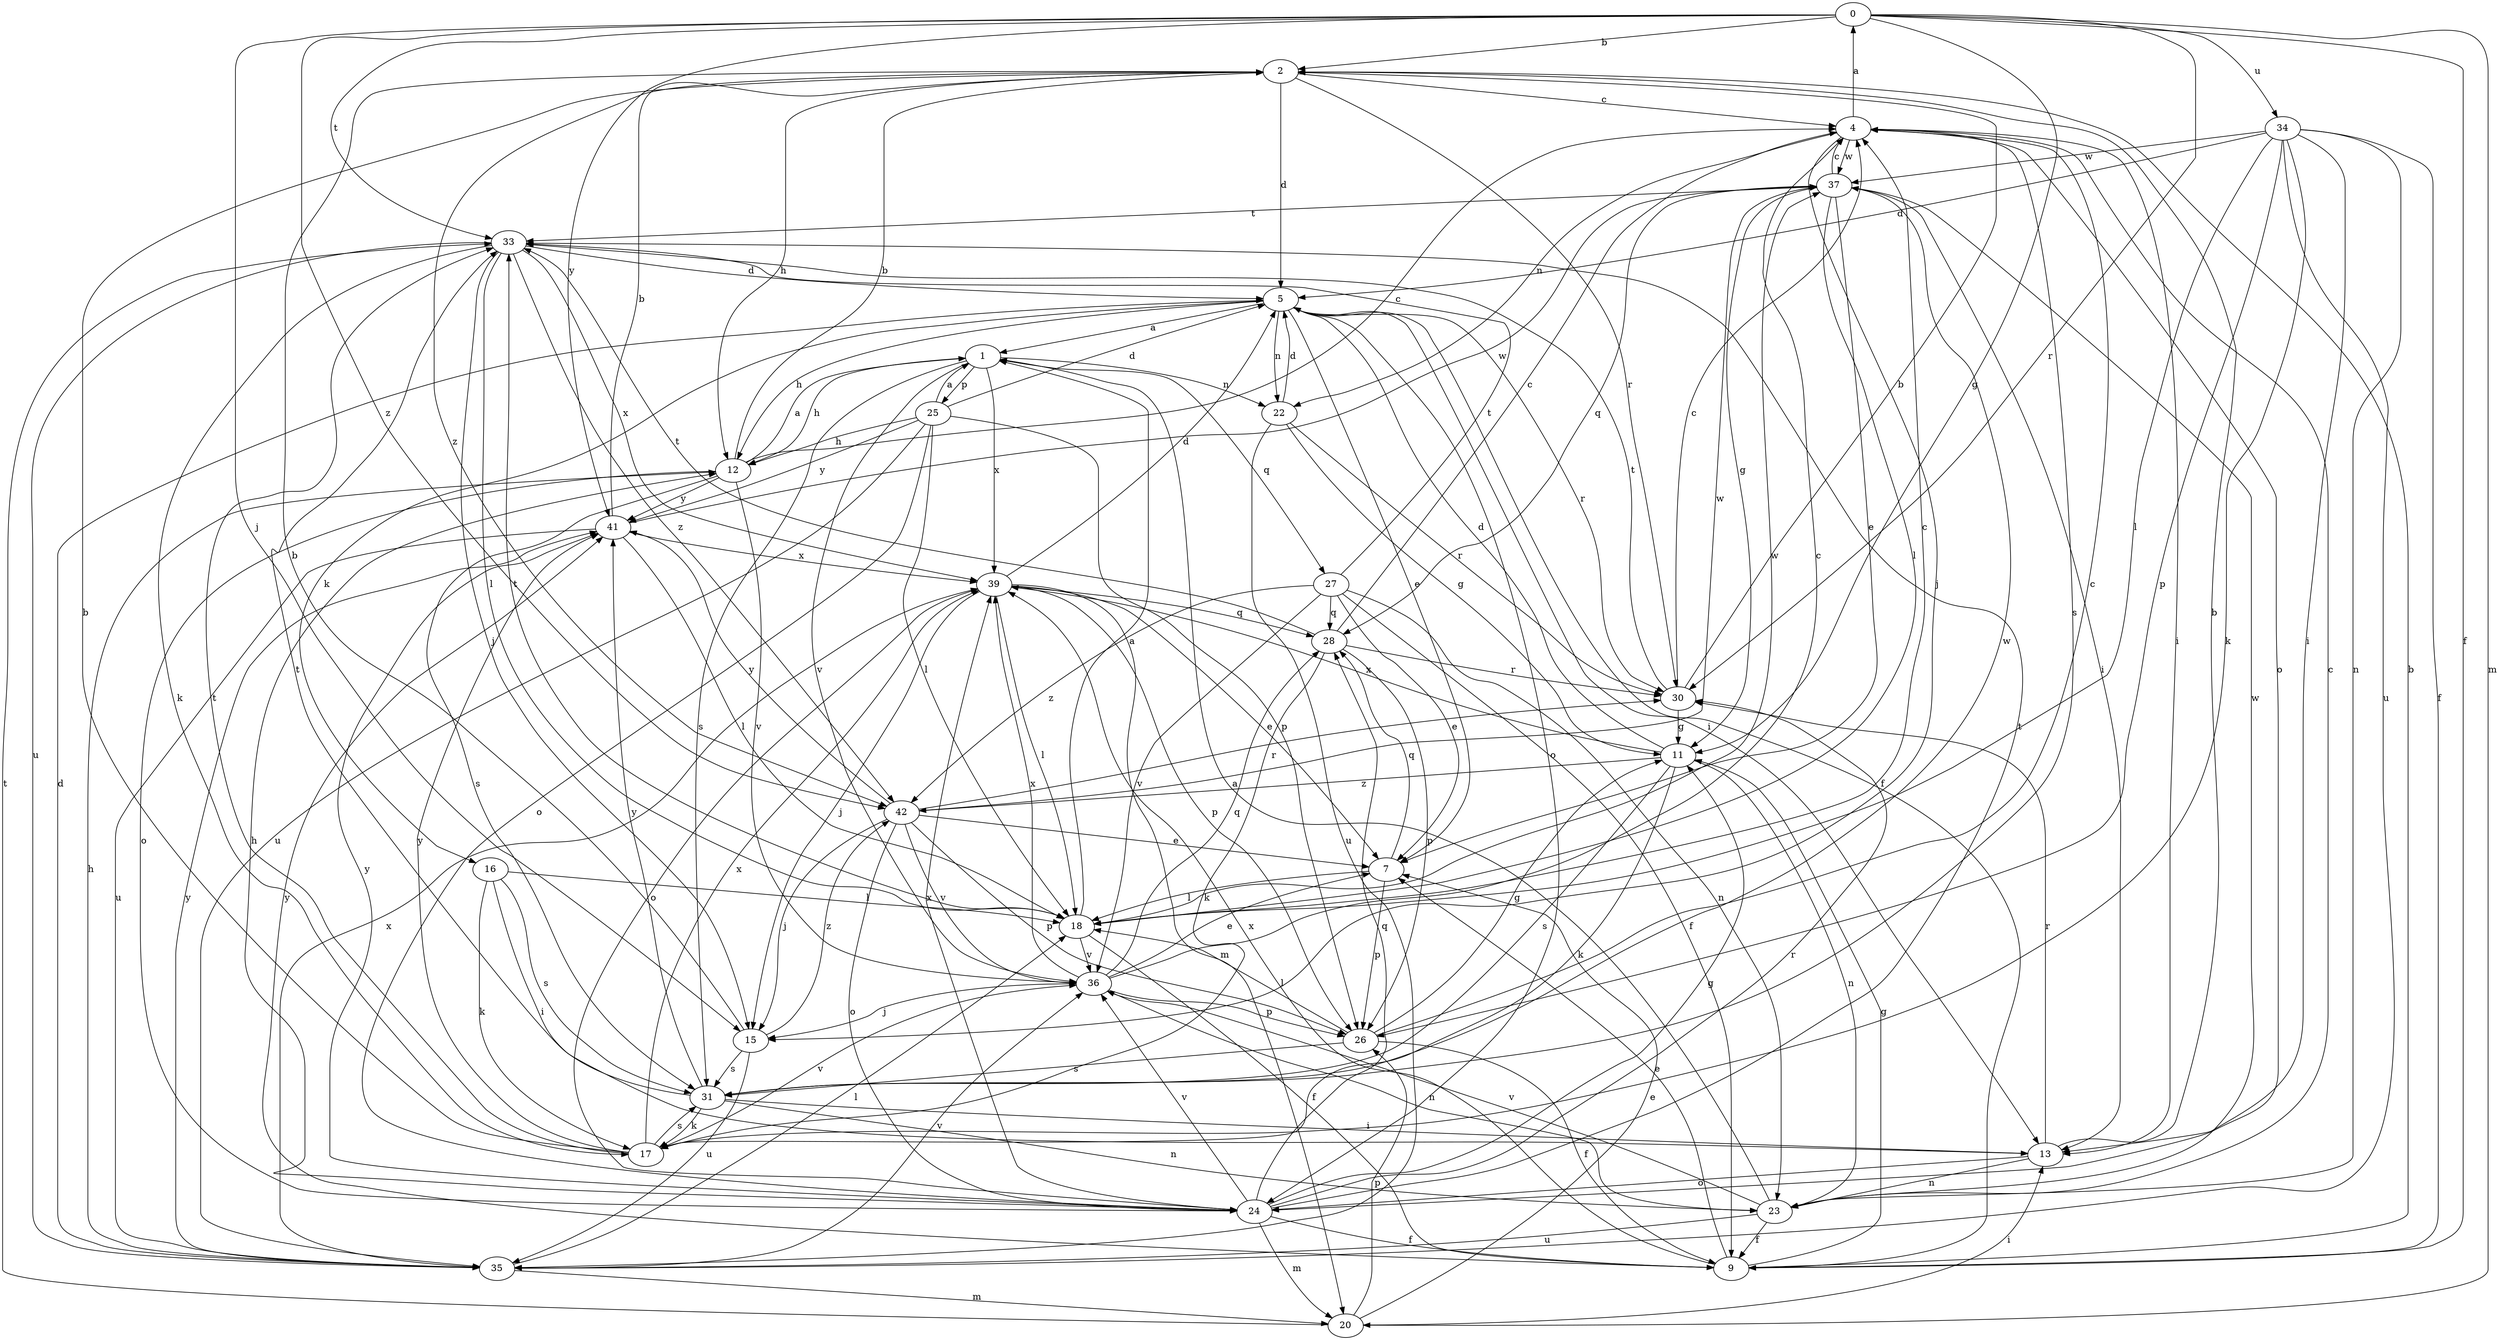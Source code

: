 strict digraph  {
0;
1;
2;
4;
5;
7;
9;
11;
12;
13;
15;
16;
17;
18;
20;
22;
23;
24;
25;
26;
27;
28;
30;
31;
33;
34;
35;
36;
37;
39;
41;
42;
0 -> 2  [label=b];
0 -> 9  [label=f];
0 -> 11  [label=g];
0 -> 15  [label=j];
0 -> 20  [label=m];
0 -> 30  [label=r];
0 -> 33  [label=t];
0 -> 34  [label=u];
0 -> 41  [label=y];
0 -> 42  [label=z];
1 -> 12  [label=h];
1 -> 22  [label=n];
1 -> 25  [label=p];
1 -> 27  [label=q];
1 -> 31  [label=s];
1 -> 36  [label=v];
1 -> 39  [label=x];
2 -> 4  [label=c];
2 -> 5  [label=d];
2 -> 12  [label=h];
2 -> 30  [label=r];
2 -> 42  [label=z];
4 -> 0  [label=a];
4 -> 13  [label=i];
4 -> 15  [label=j];
4 -> 22  [label=n];
4 -> 24  [label=o];
4 -> 31  [label=s];
4 -> 37  [label=w];
5 -> 1  [label=a];
5 -> 7  [label=e];
5 -> 9  [label=f];
5 -> 12  [label=h];
5 -> 13  [label=i];
5 -> 16  [label=k];
5 -> 22  [label=n];
5 -> 24  [label=o];
5 -> 30  [label=r];
7 -> 18  [label=l];
7 -> 26  [label=p];
7 -> 28  [label=q];
9 -> 2  [label=b];
9 -> 7  [label=e];
9 -> 11  [label=g];
9 -> 39  [label=x];
9 -> 41  [label=y];
11 -> 5  [label=d];
11 -> 17  [label=k];
11 -> 23  [label=n];
11 -> 31  [label=s];
11 -> 39  [label=x];
11 -> 42  [label=z];
12 -> 1  [label=a];
12 -> 2  [label=b];
12 -> 4  [label=c];
12 -> 24  [label=o];
12 -> 31  [label=s];
12 -> 36  [label=v];
12 -> 41  [label=y];
13 -> 2  [label=b];
13 -> 23  [label=n];
13 -> 24  [label=o];
13 -> 30  [label=r];
15 -> 2  [label=b];
15 -> 31  [label=s];
15 -> 35  [label=u];
15 -> 42  [label=z];
16 -> 13  [label=i];
16 -> 17  [label=k];
16 -> 18  [label=l];
16 -> 31  [label=s];
17 -> 2  [label=b];
17 -> 31  [label=s];
17 -> 33  [label=t];
17 -> 36  [label=v];
17 -> 39  [label=x];
17 -> 41  [label=y];
18 -> 1  [label=a];
18 -> 4  [label=c];
18 -> 9  [label=f];
18 -> 33  [label=t];
18 -> 36  [label=v];
18 -> 37  [label=w];
20 -> 7  [label=e];
20 -> 13  [label=i];
20 -> 26  [label=p];
20 -> 33  [label=t];
22 -> 5  [label=d];
22 -> 11  [label=g];
22 -> 30  [label=r];
22 -> 35  [label=u];
23 -> 1  [label=a];
23 -> 4  [label=c];
23 -> 9  [label=f];
23 -> 35  [label=u];
23 -> 36  [label=v];
23 -> 37  [label=w];
24 -> 9  [label=f];
24 -> 11  [label=g];
24 -> 12  [label=h];
24 -> 20  [label=m];
24 -> 28  [label=q];
24 -> 30  [label=r];
24 -> 33  [label=t];
24 -> 36  [label=v];
24 -> 39  [label=x];
24 -> 41  [label=y];
25 -> 1  [label=a];
25 -> 5  [label=d];
25 -> 12  [label=h];
25 -> 18  [label=l];
25 -> 24  [label=o];
25 -> 26  [label=p];
25 -> 35  [label=u];
25 -> 41  [label=y];
26 -> 4  [label=c];
26 -> 9  [label=f];
26 -> 11  [label=g];
26 -> 18  [label=l];
26 -> 31  [label=s];
27 -> 7  [label=e];
27 -> 9  [label=f];
27 -> 23  [label=n];
27 -> 28  [label=q];
27 -> 33  [label=t];
27 -> 36  [label=v];
27 -> 42  [label=z];
28 -> 4  [label=c];
28 -> 17  [label=k];
28 -> 26  [label=p];
28 -> 30  [label=r];
28 -> 33  [label=t];
30 -> 2  [label=b];
30 -> 4  [label=c];
30 -> 11  [label=g];
30 -> 33  [label=t];
31 -> 13  [label=i];
31 -> 17  [label=k];
31 -> 23  [label=n];
31 -> 33  [label=t];
31 -> 37  [label=w];
31 -> 41  [label=y];
33 -> 5  [label=d];
33 -> 15  [label=j];
33 -> 17  [label=k];
33 -> 18  [label=l];
33 -> 35  [label=u];
33 -> 39  [label=x];
33 -> 42  [label=z];
34 -> 5  [label=d];
34 -> 9  [label=f];
34 -> 13  [label=i];
34 -> 17  [label=k];
34 -> 18  [label=l];
34 -> 23  [label=n];
34 -> 26  [label=p];
34 -> 35  [label=u];
34 -> 37  [label=w];
35 -> 5  [label=d];
35 -> 12  [label=h];
35 -> 18  [label=l];
35 -> 20  [label=m];
35 -> 36  [label=v];
35 -> 39  [label=x];
35 -> 41  [label=y];
36 -> 4  [label=c];
36 -> 7  [label=e];
36 -> 15  [label=j];
36 -> 23  [label=n];
36 -> 26  [label=p];
36 -> 28  [label=q];
36 -> 39  [label=x];
37 -> 4  [label=c];
37 -> 7  [label=e];
37 -> 11  [label=g];
37 -> 13  [label=i];
37 -> 18  [label=l];
37 -> 28  [label=q];
37 -> 33  [label=t];
39 -> 5  [label=d];
39 -> 7  [label=e];
39 -> 15  [label=j];
39 -> 18  [label=l];
39 -> 20  [label=m];
39 -> 24  [label=o];
39 -> 26  [label=p];
39 -> 28  [label=q];
41 -> 2  [label=b];
41 -> 18  [label=l];
41 -> 35  [label=u];
41 -> 37  [label=w];
41 -> 39  [label=x];
42 -> 7  [label=e];
42 -> 15  [label=j];
42 -> 24  [label=o];
42 -> 26  [label=p];
42 -> 30  [label=r];
42 -> 36  [label=v];
42 -> 37  [label=w];
42 -> 41  [label=y];
}
